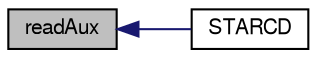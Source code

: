 digraph "readAux"
{
  bgcolor="transparent";
  edge [fontname="FreeSans",fontsize="10",labelfontname="FreeSans",labelfontsize="10"];
  node [fontname="FreeSans",fontsize="10",shape=record];
  rankdir="LR";
  Node939 [label="readAux",height=0.2,width=0.4,color="black", fillcolor="grey75", style="filled", fontcolor="black"];
  Node939 -> Node940 [dir="back",color="midnightblue",fontsize="10",style="solid",fontname="FreeSans"];
  Node940 [label="STARCD",height=0.2,width=0.4,color="black",URL="$a21334.html#a10e5e762ff78887a455d5c7930108631",tooltip="Construct from case name. "];
}
